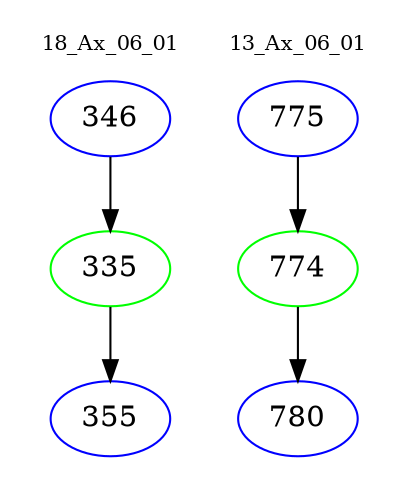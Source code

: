 digraph{
subgraph cluster_0 {
color = white
label = "18_Ax_06_01";
fontsize=10;
T0_346 [label="346", color="blue"]
T0_346 -> T0_335 [color="black"]
T0_335 [label="335", color="green"]
T0_335 -> T0_355 [color="black"]
T0_355 [label="355", color="blue"]
}
subgraph cluster_1 {
color = white
label = "13_Ax_06_01";
fontsize=10;
T1_775 [label="775", color="blue"]
T1_775 -> T1_774 [color="black"]
T1_774 [label="774", color="green"]
T1_774 -> T1_780 [color="black"]
T1_780 [label="780", color="blue"]
}
}
